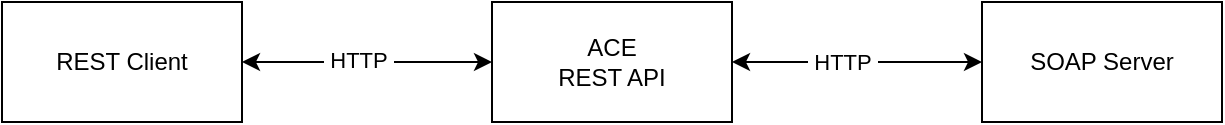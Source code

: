 <mxfile version="13.7.9" type="device"><diagram id="JaEInR0ZSann0P7MGX6R" name="Page-1"><mxGraphModel dx="614" dy="554" grid="1" gridSize="10" guides="1" tooltips="1" connect="1" arrows="1" fold="1" page="1" pageScale="1" pageWidth="1169" pageHeight="827" math="0" shadow="0"><root><mxCell id="0"/><mxCell id="1" parent="0"/><mxCell id="ErjEpq8QFL9GYfYSU9T1-3" style="edgeStyle=orthogonalEdgeStyle;rounded=0;orthogonalLoop=1;jettySize=auto;html=1;entryX=0;entryY=0.5;entryDx=0;entryDy=0;startArrow=classic;startFill=1;" parent="1" source="ErjEpq8QFL9GYfYSU9T1-1" target="ErjEpq8QFL9GYfYSU9T1-2" edge="1"><mxGeometry relative="1" as="geometry"/></mxCell><mxCell id="5Y-TUYP0RPC6BCPaOS_M-4" value="&amp;nbsp;HTTP&amp;nbsp;" style="edgeLabel;html=1;align=center;verticalAlign=middle;resizable=0;points=[];" vertex="1" connectable="0" parent="ErjEpq8QFL9GYfYSU9T1-3"><mxGeometry x="-0.184" y="-2" relative="1" as="geometry"><mxPoint x="3.89" y="-2" as="offset"/></mxGeometry></mxCell><mxCell id="ErjEpq8QFL9GYfYSU9T1-1" value="ACE&lt;br&gt;REST API" style="rounded=0;whiteSpace=wrap;html=1;" parent="1" vertex="1"><mxGeometry x="265" y="300" width="120" height="60" as="geometry"/></mxCell><mxCell id="ErjEpq8QFL9GYfYSU9T1-2" value="SOAP Server" style="rounded=0;whiteSpace=wrap;html=1;" parent="1" vertex="1"><mxGeometry x="510" y="300" width="120" height="60" as="geometry"/></mxCell><mxCell id="5Y-TUYP0RPC6BCPaOS_M-2" style="edgeStyle=orthogonalEdgeStyle;rounded=0;orthogonalLoop=1;jettySize=auto;html=1;entryX=0;entryY=0.5;entryDx=0;entryDy=0;startArrow=classic;startFill=1;" edge="1" parent="1" source="5Y-TUYP0RPC6BCPaOS_M-1" target="ErjEpq8QFL9GYfYSU9T1-1"><mxGeometry relative="1" as="geometry"/></mxCell><mxCell id="5Y-TUYP0RPC6BCPaOS_M-3" value="&amp;nbsp;HTTP&amp;nbsp;" style="edgeLabel;html=1;align=center;verticalAlign=middle;resizable=0;points=[];" vertex="1" connectable="0" parent="5Y-TUYP0RPC6BCPaOS_M-2"><mxGeometry x="-0.068" y="1" relative="1" as="geometry"><mxPoint as="offset"/></mxGeometry></mxCell><mxCell id="5Y-TUYP0RPC6BCPaOS_M-1" value="REST Client" style="rounded=0;whiteSpace=wrap;html=1;" vertex="1" parent="1"><mxGeometry x="20" y="300" width="120" height="60" as="geometry"/></mxCell></root></mxGraphModel></diagram></mxfile>